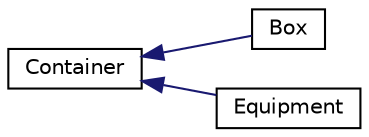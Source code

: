digraph "Graphical Class Hierarchy"
{
  edge [fontname="Helvetica",fontsize="10",labelfontname="Helvetica",labelfontsize="10"];
  node [fontname="Helvetica",fontsize="10",shape=record];
  rankdir="LR";
  Node0 [label="Container",height=0.2,width=0.4,color="black", fillcolor="white", style="filled",URL="$classContainer.html"];
  Node0 -> Node1 [dir="back",color="midnightblue",fontsize="10",style="solid",fontname="Helvetica"];
  Node1 [label="Box",height=0.2,width=0.4,color="black", fillcolor="white", style="filled",URL="$classBox.html"];
  Node0 -> Node2 [dir="back",color="midnightblue",fontsize="10",style="solid",fontname="Helvetica"];
  Node2 [label="Equipment",height=0.2,width=0.4,color="black", fillcolor="white", style="filled",URL="$classEquipment.html"];
}
